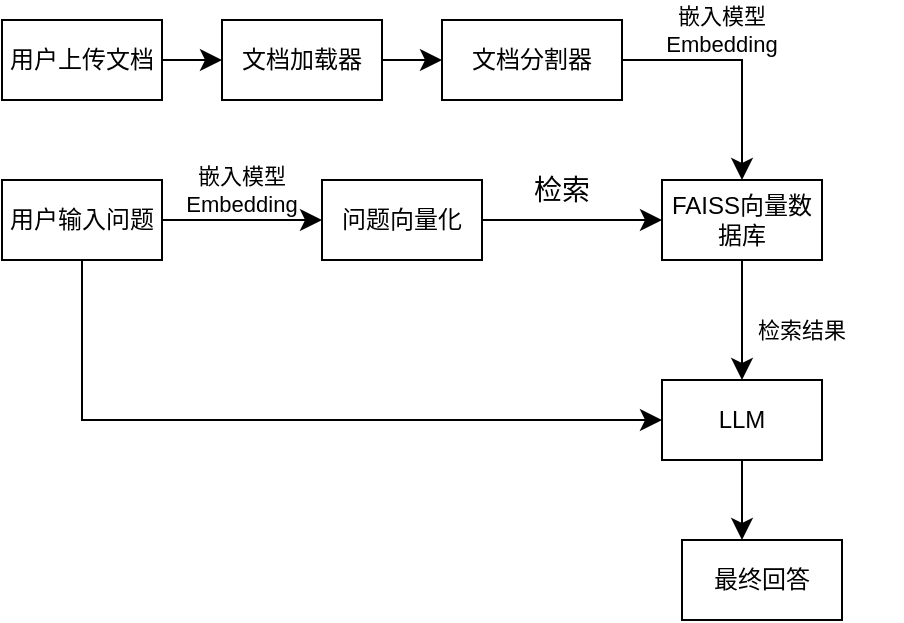 <mxfile version="27.0.6">
  <diagram name="第 1 页" id="tmC9bnZbSdhemGVkfjyp">
    <mxGraphModel dx="521" dy="903" grid="1" gridSize="10" guides="1" tooltips="1" connect="1" arrows="1" fold="1" page="1" pageScale="1" pageWidth="827" pageHeight="1169" math="0" shadow="0">
      <root>
        <mxCell id="0" />
        <mxCell id="1" parent="0" />
        <mxCell id="uEPqxef7ucB0UV2PVF39-6" style="edgeStyle=none;curved=1;rounded=0;orthogonalLoop=1;jettySize=auto;html=1;exitX=1;exitY=0.5;exitDx=0;exitDy=0;fontSize=12;startSize=8;endSize=8;" edge="1" parent="1" source="uEPqxef7ucB0UV2PVF39-1" target="uEPqxef7ucB0UV2PVF39-2">
          <mxGeometry relative="1" as="geometry" />
        </mxCell>
        <mxCell id="uEPqxef7ucB0UV2PVF39-1" value="用户上传文档" style="rounded=0;whiteSpace=wrap;html=1;" vertex="1" parent="1">
          <mxGeometry x="60" y="80" width="80" height="40" as="geometry" />
        </mxCell>
        <mxCell id="uEPqxef7ucB0UV2PVF39-7" style="edgeStyle=none;curved=1;rounded=0;orthogonalLoop=1;jettySize=auto;html=1;exitX=1;exitY=0.5;exitDx=0;exitDy=0;fontSize=12;startSize=8;endSize=8;" edge="1" parent="1" source="uEPqxef7ucB0UV2PVF39-2" target="uEPqxef7ucB0UV2PVF39-3">
          <mxGeometry relative="1" as="geometry" />
        </mxCell>
        <mxCell id="uEPqxef7ucB0UV2PVF39-2" value="文档加载器" style="rounded=0;whiteSpace=wrap;html=1;" vertex="1" parent="1">
          <mxGeometry x="170" y="80" width="80" height="40" as="geometry" />
        </mxCell>
        <mxCell id="uEPqxef7ucB0UV2PVF39-16" style="edgeStyle=orthogonalEdgeStyle;rounded=0;orthogonalLoop=1;jettySize=auto;html=1;exitX=1;exitY=0.5;exitDx=0;exitDy=0;entryX=0.5;entryY=0;entryDx=0;entryDy=0;fontSize=12;startSize=8;endSize=8;" edge="1" parent="1" source="uEPqxef7ucB0UV2PVF39-3" target="uEPqxef7ucB0UV2PVF39-5">
          <mxGeometry relative="1" as="geometry" />
        </mxCell>
        <mxCell id="uEPqxef7ucB0UV2PVF39-3" value="文档分割器" style="rounded=0;whiteSpace=wrap;html=1;" vertex="1" parent="1">
          <mxGeometry x="280" y="80" width="90" height="40" as="geometry" />
        </mxCell>
        <mxCell id="uEPqxef7ucB0UV2PVF39-23" style="edgeStyle=none;curved=1;rounded=0;orthogonalLoop=1;jettySize=auto;html=1;exitX=0.5;exitY=1;exitDx=0;exitDy=0;entryX=0.5;entryY=0;entryDx=0;entryDy=0;fontSize=12;startSize=8;endSize=8;" edge="1" parent="1" source="uEPqxef7ucB0UV2PVF39-5" target="uEPqxef7ucB0UV2PVF39-21">
          <mxGeometry relative="1" as="geometry" />
        </mxCell>
        <mxCell id="uEPqxef7ucB0UV2PVF39-5" value="FAISS向量数据库" style="rounded=0;whiteSpace=wrap;html=1;" vertex="1" parent="1">
          <mxGeometry x="390" y="160" width="80" height="40" as="geometry" />
        </mxCell>
        <mxCell id="uEPqxef7ucB0UV2PVF39-9" value="嵌入模型Embedding" style="text;strokeColor=none;fillColor=none;html=1;align=center;verticalAlign=middle;whiteSpace=wrap;rounded=0;fontSize=11;" vertex="1" parent="1">
          <mxGeometry x="370" y="70" width="100" height="30" as="geometry" />
        </mxCell>
        <mxCell id="uEPqxef7ucB0UV2PVF39-20" style="edgeStyle=none;curved=1;rounded=0;orthogonalLoop=1;jettySize=auto;html=1;exitX=1;exitY=0.5;exitDx=0;exitDy=0;fontSize=12;startSize=8;endSize=8;" edge="1" parent="1" source="uEPqxef7ucB0UV2PVF39-10" target="uEPqxef7ucB0UV2PVF39-11">
          <mxGeometry relative="1" as="geometry" />
        </mxCell>
        <mxCell id="uEPqxef7ucB0UV2PVF39-22" style="edgeStyle=orthogonalEdgeStyle;rounded=0;orthogonalLoop=1;jettySize=auto;html=1;entryX=0;entryY=0.5;entryDx=0;entryDy=0;fontSize=12;startSize=8;endSize=8;exitX=0.5;exitY=1;exitDx=0;exitDy=0;" edge="1" parent="1" source="uEPqxef7ucB0UV2PVF39-10" target="uEPqxef7ucB0UV2PVF39-21">
          <mxGeometry relative="1" as="geometry" />
        </mxCell>
        <mxCell id="uEPqxef7ucB0UV2PVF39-10" value="用户输入问题" style="rounded=0;whiteSpace=wrap;html=1;" vertex="1" parent="1">
          <mxGeometry x="60" y="160" width="80" height="40" as="geometry" />
        </mxCell>
        <mxCell id="uEPqxef7ucB0UV2PVF39-18" style="edgeStyle=none;curved=1;rounded=0;orthogonalLoop=1;jettySize=auto;html=1;exitX=1;exitY=0.5;exitDx=0;exitDy=0;fontSize=12;startSize=8;endSize=8;" edge="1" parent="1" source="uEPqxef7ucB0UV2PVF39-11" target="uEPqxef7ucB0UV2PVF39-5">
          <mxGeometry relative="1" as="geometry" />
        </mxCell>
        <mxCell id="uEPqxef7ucB0UV2PVF39-11" value="问题向量化" style="rounded=0;whiteSpace=wrap;html=1;" vertex="1" parent="1">
          <mxGeometry x="220" y="160" width="80" height="40" as="geometry" />
        </mxCell>
        <mxCell id="uEPqxef7ucB0UV2PVF39-19" value="检索" style="text;strokeColor=none;fillColor=none;html=1;align=center;verticalAlign=middle;whiteSpace=wrap;rounded=0;fontSize=14;" vertex="1" parent="1">
          <mxGeometry x="310" y="150" width="60" height="30" as="geometry" />
        </mxCell>
        <mxCell id="uEPqxef7ucB0UV2PVF39-24" style="edgeStyle=none;curved=1;rounded=0;orthogonalLoop=1;jettySize=auto;html=1;exitX=0.5;exitY=1;exitDx=0;exitDy=0;fontSize=12;startSize=8;endSize=8;" edge="1" parent="1" source="uEPqxef7ucB0UV2PVF39-21">
          <mxGeometry relative="1" as="geometry">
            <mxPoint x="430" y="340" as="targetPoint" />
          </mxGeometry>
        </mxCell>
        <mxCell id="uEPqxef7ucB0UV2PVF39-21" value="LLM" style="rounded=0;whiteSpace=wrap;html=1;" vertex="1" parent="1">
          <mxGeometry x="390" y="260" width="80" height="40" as="geometry" />
        </mxCell>
        <mxCell id="uEPqxef7ucB0UV2PVF39-25" value="最终回答" style="rounded=0;whiteSpace=wrap;html=1;" vertex="1" parent="1">
          <mxGeometry x="400" y="340" width="80" height="40" as="geometry" />
        </mxCell>
        <mxCell id="uEPqxef7ucB0UV2PVF39-26" value="检索结果" style="text;strokeColor=none;fillColor=none;html=1;align=center;verticalAlign=middle;whiteSpace=wrap;rounded=0;fontSize=11;" vertex="1" parent="1">
          <mxGeometry x="410" y="220" width="100" height="30" as="geometry" />
        </mxCell>
        <mxCell id="uEPqxef7ucB0UV2PVF39-27" value="嵌入模型Embedding" style="text;strokeColor=none;fillColor=none;html=1;align=center;verticalAlign=middle;whiteSpace=wrap;rounded=0;fontSize=11;" vertex="1" parent="1">
          <mxGeometry x="130" y="150" width="100" height="30" as="geometry" />
        </mxCell>
      </root>
    </mxGraphModel>
  </diagram>
</mxfile>
